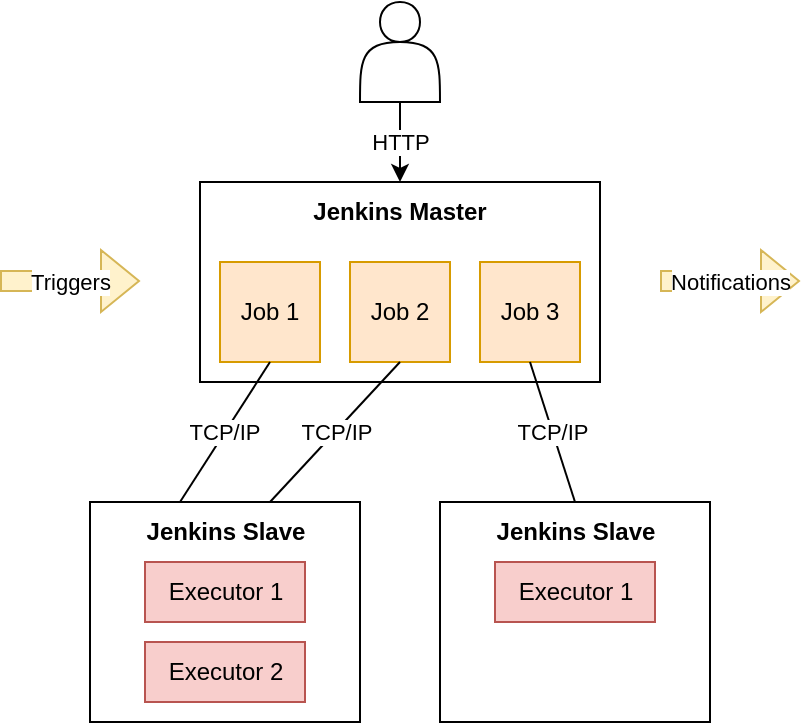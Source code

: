 <mxfile version="20.7.4" type="device"><diagram id="fOWQ3qFERW0gWOitiIbp" name="第 1 页"><mxGraphModel dx="1153" dy="677" grid="1" gridSize="10" guides="1" tooltips="1" connect="1" arrows="1" fold="1" page="1" pageScale="1" pageWidth="827" pageHeight="1169" math="0" shadow="0"><root><mxCell id="0"/><mxCell id="1" parent="0"/><mxCell id="UclivffyR0UlAlFnjl2H-8" value="HTTP" style="edgeStyle=orthogonalEdgeStyle;rounded=0;orthogonalLoop=1;jettySize=auto;html=1;" edge="1" parent="1" source="Bq66S-pU21_WccbyFu8_-1" target="UclivffyR0UlAlFnjl2H-3"><mxGeometry relative="1" as="geometry"/></mxCell><mxCell id="Bq66S-pU21_WccbyFu8_-1" value="" style="shape=actor;whiteSpace=wrap;html=1;" parent="1" vertex="1"><mxGeometry x="400" y="50" width="40" height="50" as="geometry"/></mxCell><mxCell id="UclivffyR0UlAlFnjl2H-2" value="" style="rounded=0;whiteSpace=wrap;html=1;fillColor=none;" vertex="1" parent="1"><mxGeometry x="320" y="140" width="200" height="100" as="geometry"/></mxCell><mxCell id="UclivffyR0UlAlFnjl2H-3" value="Jenkins Master" style="text;html=1;strokeColor=none;fillColor=none;align=center;verticalAlign=middle;whiteSpace=wrap;rounded=0;fontStyle=1" vertex="1" parent="1"><mxGeometry x="375" y="140" width="90" height="30" as="geometry"/></mxCell><mxCell id="UclivffyR0UlAlFnjl2H-4" value="Job 1" style="rounded=0;whiteSpace=wrap;html=1;fillColor=#ffe6cc;strokeColor=#d79b00;" vertex="1" parent="1"><mxGeometry x="330" y="180" width="50" height="50" as="geometry"/></mxCell><mxCell id="UclivffyR0UlAlFnjl2H-5" value="Job 2" style="rounded=0;whiteSpace=wrap;html=1;fillColor=#ffe6cc;strokeColor=#d79b00;" vertex="1" parent="1"><mxGeometry x="395" y="180" width="50" height="50" as="geometry"/></mxCell><mxCell id="UclivffyR0UlAlFnjl2H-6" value="Job 3" style="rounded=0;whiteSpace=wrap;html=1;fillColor=#ffe6cc;strokeColor=#d79b00;" vertex="1" parent="1"><mxGeometry x="460" y="180" width="50" height="50" as="geometry"/></mxCell><mxCell id="UclivffyR0UlAlFnjl2H-9" value="Triggers" style="shape=flexArrow;endArrow=classic;html=1;rounded=0;fillColor=#fff2cc;strokeColor=#d6b656;" edge="1" parent="1"><mxGeometry width="50" height="50" relative="1" as="geometry"><mxPoint x="220" y="189.5" as="sourcePoint"/><mxPoint x="290" y="189.5" as="targetPoint"/></mxGeometry></mxCell><mxCell id="UclivffyR0UlAlFnjl2H-10" value="Notifications" style="shape=flexArrow;endArrow=classic;html=1;rounded=0;fillColor=#fff2cc;strokeColor=#d6b656;" edge="1" parent="1"><mxGeometry width="50" height="50" relative="1" as="geometry"><mxPoint x="550" y="189.5" as="sourcePoint"/><mxPoint x="620" y="189.5" as="targetPoint"/></mxGeometry></mxCell><mxCell id="UclivffyR0UlAlFnjl2H-12" value="" style="rounded=0;whiteSpace=wrap;html=1;fillColor=none;" vertex="1" parent="1"><mxGeometry x="265" y="300" width="135" height="110" as="geometry"/></mxCell><mxCell id="UclivffyR0UlAlFnjl2H-13" value="Jenkins Slave" style="text;html=1;strokeColor=none;fillColor=none;align=center;verticalAlign=middle;whiteSpace=wrap;rounded=0;fontStyle=1" vertex="1" parent="1"><mxGeometry x="287.5" y="300" width="90" height="30" as="geometry"/></mxCell><mxCell id="UclivffyR0UlAlFnjl2H-14" value="Executor 1" style="rounded=0;whiteSpace=wrap;html=1;fillColor=#f8cecc;strokeColor=#b85450;" vertex="1" parent="1"><mxGeometry x="292.5" y="330" width="80" height="30" as="geometry"/></mxCell><mxCell id="UclivffyR0UlAlFnjl2H-15" value="Executor 2" style="rounded=0;whiteSpace=wrap;html=1;fillColor=#f8cecc;strokeColor=#b85450;" vertex="1" parent="1"><mxGeometry x="292.5" y="370" width="80" height="30" as="geometry"/></mxCell><mxCell id="UclivffyR0UlAlFnjl2H-16" value="TCP/IP" style="endArrow=none;html=1;rounded=0;entryX=0.5;entryY=1;entryDx=0;entryDy=0;exitX=0.25;exitY=0;exitDx=0;exitDy=0;" edge="1" parent="1" source="UclivffyR0UlAlFnjl2H-13" target="UclivffyR0UlAlFnjl2H-4"><mxGeometry width="50" height="50" relative="1" as="geometry"><mxPoint x="480" y="260" as="sourcePoint"/><mxPoint x="530" y="210" as="targetPoint"/></mxGeometry></mxCell><mxCell id="UclivffyR0UlAlFnjl2H-17" value="TCP/IP" style="endArrow=none;html=1;rounded=0;exitX=0.75;exitY=0;exitDx=0;exitDy=0;entryX=0.5;entryY=1;entryDx=0;entryDy=0;" edge="1" parent="1" source="UclivffyR0UlAlFnjl2H-13" target="UclivffyR0UlAlFnjl2H-5"><mxGeometry width="50" height="50" relative="1" as="geometry"><mxPoint x="480" y="260" as="sourcePoint"/><mxPoint x="530" y="210" as="targetPoint"/></mxGeometry></mxCell><mxCell id="UclivffyR0UlAlFnjl2H-18" value="" style="rounded=0;whiteSpace=wrap;html=1;fillColor=none;" vertex="1" parent="1"><mxGeometry x="440" y="300" width="135" height="110" as="geometry"/></mxCell><mxCell id="UclivffyR0UlAlFnjl2H-19" value="Jenkins Slave" style="text;html=1;strokeColor=none;fillColor=none;align=center;verticalAlign=middle;whiteSpace=wrap;rounded=0;fontStyle=1" vertex="1" parent="1"><mxGeometry x="462.5" y="300" width="90" height="30" as="geometry"/></mxCell><mxCell id="UclivffyR0UlAlFnjl2H-20" value="Executor 1" style="rounded=0;whiteSpace=wrap;html=1;fillColor=#f8cecc;strokeColor=#b85450;" vertex="1" parent="1"><mxGeometry x="467.5" y="330" width="80" height="30" as="geometry"/></mxCell><mxCell id="UclivffyR0UlAlFnjl2H-21" value="TCP/IP" style="endArrow=none;html=1;rounded=0;exitX=0.5;exitY=1;exitDx=0;exitDy=0;entryX=0.5;entryY=0;entryDx=0;entryDy=0;" edge="1" parent="1" source="UclivffyR0UlAlFnjl2H-6" target="UclivffyR0UlAlFnjl2H-19"><mxGeometry width="50" height="50" relative="1" as="geometry"><mxPoint x="480" y="260" as="sourcePoint"/><mxPoint x="530" y="210" as="targetPoint"/></mxGeometry></mxCell></root></mxGraphModel></diagram></mxfile>